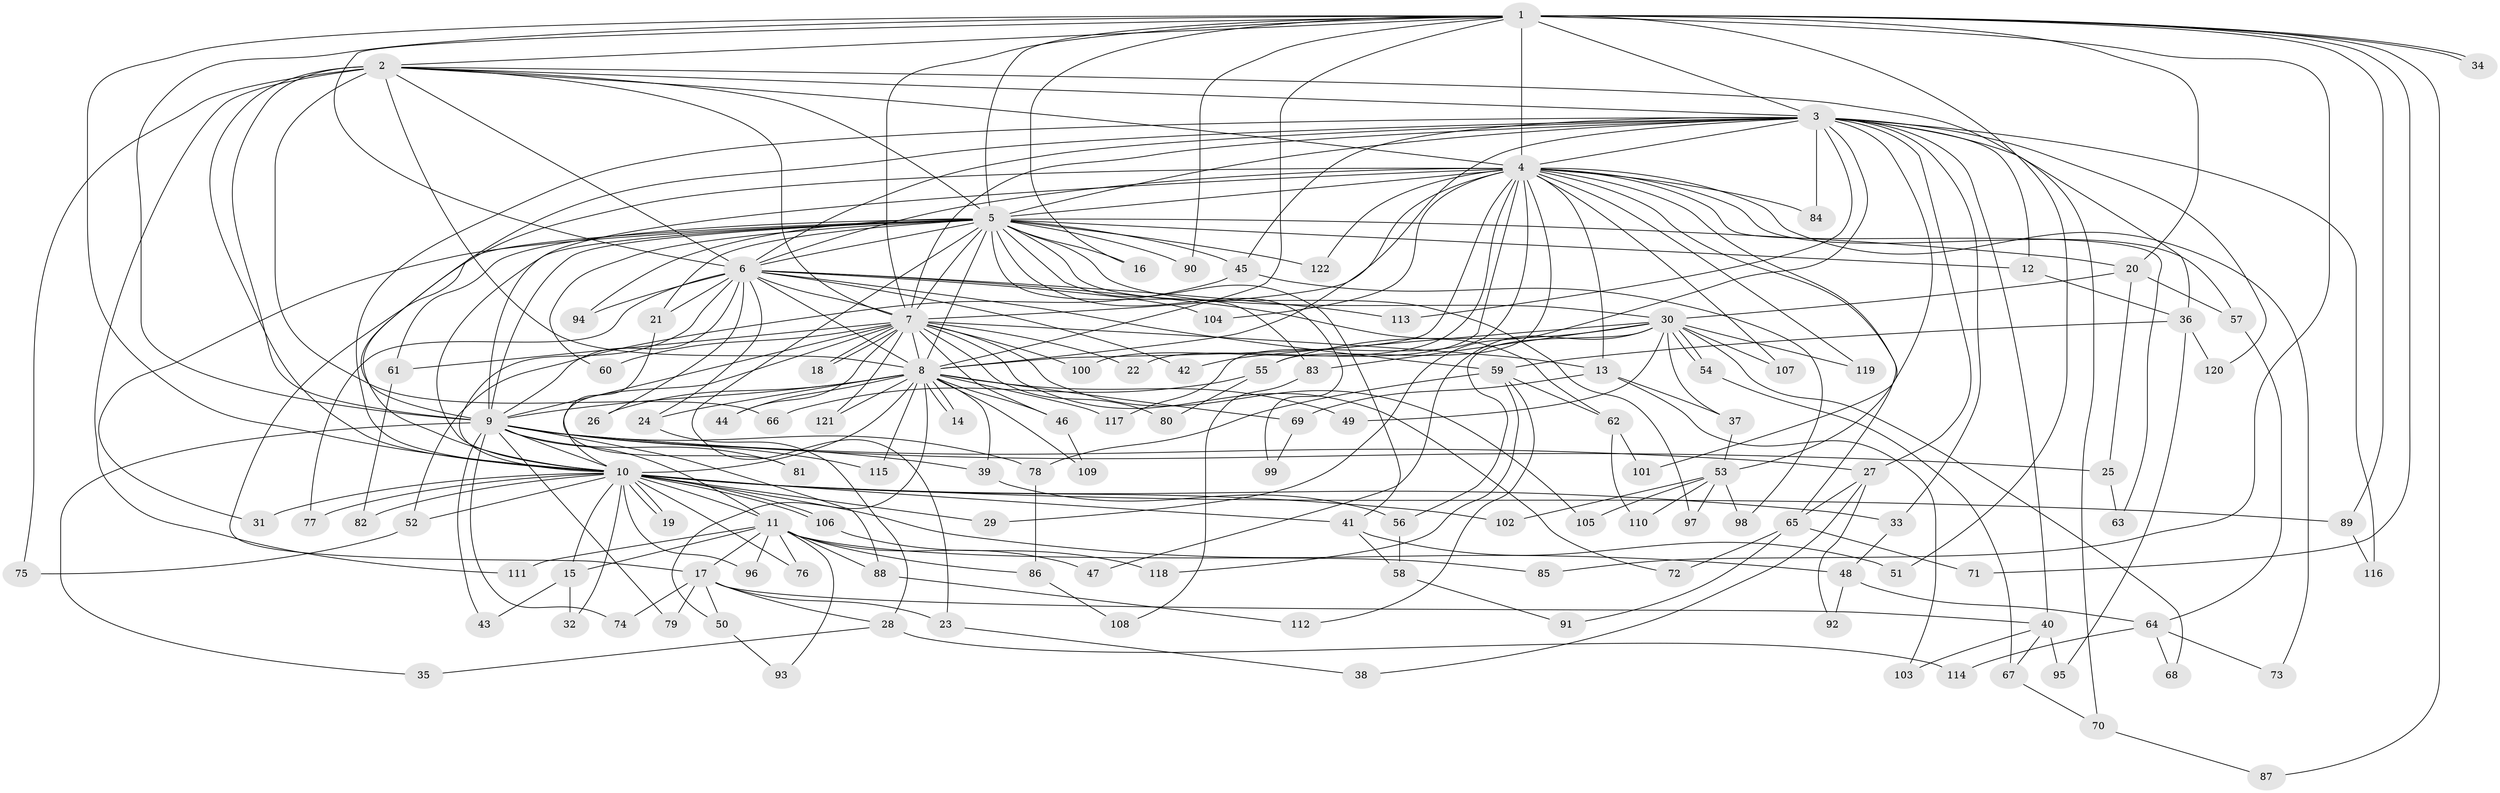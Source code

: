 // coarse degree distribution, {30: 0.010416666666666666, 12: 0.010416666666666666, 17: 0.020833333333333332, 24: 0.010416666666666666, 25: 0.020833333333333332, 28: 0.010416666666666666, 18: 0.010416666666666666, 6: 0.010416666666666666, 1: 0.020833333333333332, 3: 0.19791666666666666, 2: 0.5208333333333334, 5: 0.052083333333333336, 4: 0.07291666666666667, 14: 0.010416666666666666, 7: 0.020833333333333332}
// Generated by graph-tools (version 1.1) at 2025/41/03/06/25 10:41:44]
// undirected, 122 vertices, 269 edges
graph export_dot {
graph [start="1"]
  node [color=gray90,style=filled];
  1;
  2;
  3;
  4;
  5;
  6;
  7;
  8;
  9;
  10;
  11;
  12;
  13;
  14;
  15;
  16;
  17;
  18;
  19;
  20;
  21;
  22;
  23;
  24;
  25;
  26;
  27;
  28;
  29;
  30;
  31;
  32;
  33;
  34;
  35;
  36;
  37;
  38;
  39;
  40;
  41;
  42;
  43;
  44;
  45;
  46;
  47;
  48;
  49;
  50;
  51;
  52;
  53;
  54;
  55;
  56;
  57;
  58;
  59;
  60;
  61;
  62;
  63;
  64;
  65;
  66;
  67;
  68;
  69;
  70;
  71;
  72;
  73;
  74;
  75;
  76;
  77;
  78;
  79;
  80;
  81;
  82;
  83;
  84;
  85;
  86;
  87;
  88;
  89;
  90;
  91;
  92;
  93;
  94;
  95;
  96;
  97;
  98;
  99;
  100;
  101;
  102;
  103;
  104;
  105;
  106;
  107;
  108;
  109;
  110;
  111;
  112;
  113;
  114;
  115;
  116;
  117;
  118;
  119;
  120;
  121;
  122;
  1 -- 2;
  1 -- 3;
  1 -- 4;
  1 -- 5;
  1 -- 6;
  1 -- 7;
  1 -- 8;
  1 -- 9;
  1 -- 10;
  1 -- 16;
  1 -- 20;
  1 -- 34;
  1 -- 34;
  1 -- 51;
  1 -- 71;
  1 -- 85;
  1 -- 87;
  1 -- 89;
  1 -- 90;
  2 -- 3;
  2 -- 4;
  2 -- 5;
  2 -- 6;
  2 -- 7;
  2 -- 8;
  2 -- 9;
  2 -- 10;
  2 -- 66;
  2 -- 70;
  2 -- 75;
  2 -- 111;
  3 -- 4;
  3 -- 5;
  3 -- 6;
  3 -- 7;
  3 -- 8;
  3 -- 9;
  3 -- 10;
  3 -- 12;
  3 -- 27;
  3 -- 29;
  3 -- 33;
  3 -- 36;
  3 -- 40;
  3 -- 45;
  3 -- 53;
  3 -- 84;
  3 -- 113;
  3 -- 116;
  3 -- 120;
  4 -- 5;
  4 -- 6;
  4 -- 7;
  4 -- 8;
  4 -- 9;
  4 -- 10;
  4 -- 13;
  4 -- 22;
  4 -- 55;
  4 -- 57;
  4 -- 63;
  4 -- 65;
  4 -- 73;
  4 -- 84;
  4 -- 100;
  4 -- 101;
  4 -- 104;
  4 -- 107;
  4 -- 117;
  4 -- 119;
  4 -- 122;
  5 -- 6;
  5 -- 7;
  5 -- 8;
  5 -- 9;
  5 -- 10;
  5 -- 12;
  5 -- 16;
  5 -- 17;
  5 -- 20;
  5 -- 21;
  5 -- 23;
  5 -- 30;
  5 -- 31;
  5 -- 41;
  5 -- 45;
  5 -- 60;
  5 -- 61;
  5 -- 83;
  5 -- 90;
  5 -- 94;
  5 -- 97;
  5 -- 99;
  5 -- 122;
  6 -- 7;
  6 -- 8;
  6 -- 9;
  6 -- 10;
  6 -- 21;
  6 -- 24;
  6 -- 26;
  6 -- 42;
  6 -- 59;
  6 -- 62;
  6 -- 77;
  6 -- 94;
  6 -- 104;
  6 -- 113;
  7 -- 8;
  7 -- 9;
  7 -- 10;
  7 -- 13;
  7 -- 18;
  7 -- 18;
  7 -- 22;
  7 -- 44;
  7 -- 46;
  7 -- 60;
  7 -- 61;
  7 -- 72;
  7 -- 80;
  7 -- 100;
  7 -- 105;
  7 -- 121;
  8 -- 9;
  8 -- 10;
  8 -- 14;
  8 -- 14;
  8 -- 24;
  8 -- 26;
  8 -- 39;
  8 -- 44;
  8 -- 46;
  8 -- 49;
  8 -- 50;
  8 -- 69;
  8 -- 109;
  8 -- 115;
  8 -- 117;
  8 -- 121;
  9 -- 10;
  9 -- 11;
  9 -- 25;
  9 -- 27;
  9 -- 35;
  9 -- 39;
  9 -- 43;
  9 -- 74;
  9 -- 78;
  9 -- 79;
  9 -- 81;
  9 -- 88;
  9 -- 115;
  10 -- 11;
  10 -- 15;
  10 -- 19;
  10 -- 19;
  10 -- 29;
  10 -- 31;
  10 -- 32;
  10 -- 33;
  10 -- 41;
  10 -- 48;
  10 -- 52;
  10 -- 76;
  10 -- 77;
  10 -- 82;
  10 -- 89;
  10 -- 96;
  10 -- 102;
  10 -- 106;
  10 -- 106;
  11 -- 15;
  11 -- 17;
  11 -- 47;
  11 -- 76;
  11 -- 85;
  11 -- 86;
  11 -- 88;
  11 -- 93;
  11 -- 96;
  11 -- 111;
  12 -- 36;
  13 -- 37;
  13 -- 69;
  13 -- 103;
  15 -- 32;
  15 -- 43;
  17 -- 23;
  17 -- 28;
  17 -- 40;
  17 -- 50;
  17 -- 74;
  17 -- 79;
  20 -- 25;
  20 -- 30;
  20 -- 57;
  21 -- 81;
  23 -- 38;
  24 -- 28;
  25 -- 63;
  27 -- 38;
  27 -- 65;
  27 -- 92;
  28 -- 35;
  28 -- 114;
  30 -- 37;
  30 -- 42;
  30 -- 47;
  30 -- 49;
  30 -- 54;
  30 -- 54;
  30 -- 55;
  30 -- 56;
  30 -- 68;
  30 -- 83;
  30 -- 107;
  30 -- 119;
  33 -- 48;
  36 -- 59;
  36 -- 95;
  36 -- 120;
  37 -- 53;
  39 -- 56;
  40 -- 67;
  40 -- 95;
  40 -- 103;
  41 -- 51;
  41 -- 58;
  45 -- 52;
  45 -- 98;
  46 -- 109;
  48 -- 64;
  48 -- 92;
  50 -- 93;
  52 -- 75;
  53 -- 97;
  53 -- 98;
  53 -- 102;
  53 -- 105;
  53 -- 110;
  54 -- 67;
  55 -- 66;
  55 -- 80;
  56 -- 58;
  57 -- 64;
  58 -- 91;
  59 -- 62;
  59 -- 78;
  59 -- 112;
  59 -- 118;
  61 -- 82;
  62 -- 101;
  62 -- 110;
  64 -- 68;
  64 -- 73;
  64 -- 114;
  65 -- 71;
  65 -- 72;
  65 -- 91;
  67 -- 70;
  69 -- 99;
  70 -- 87;
  78 -- 86;
  83 -- 108;
  86 -- 108;
  88 -- 112;
  89 -- 116;
  106 -- 118;
}

